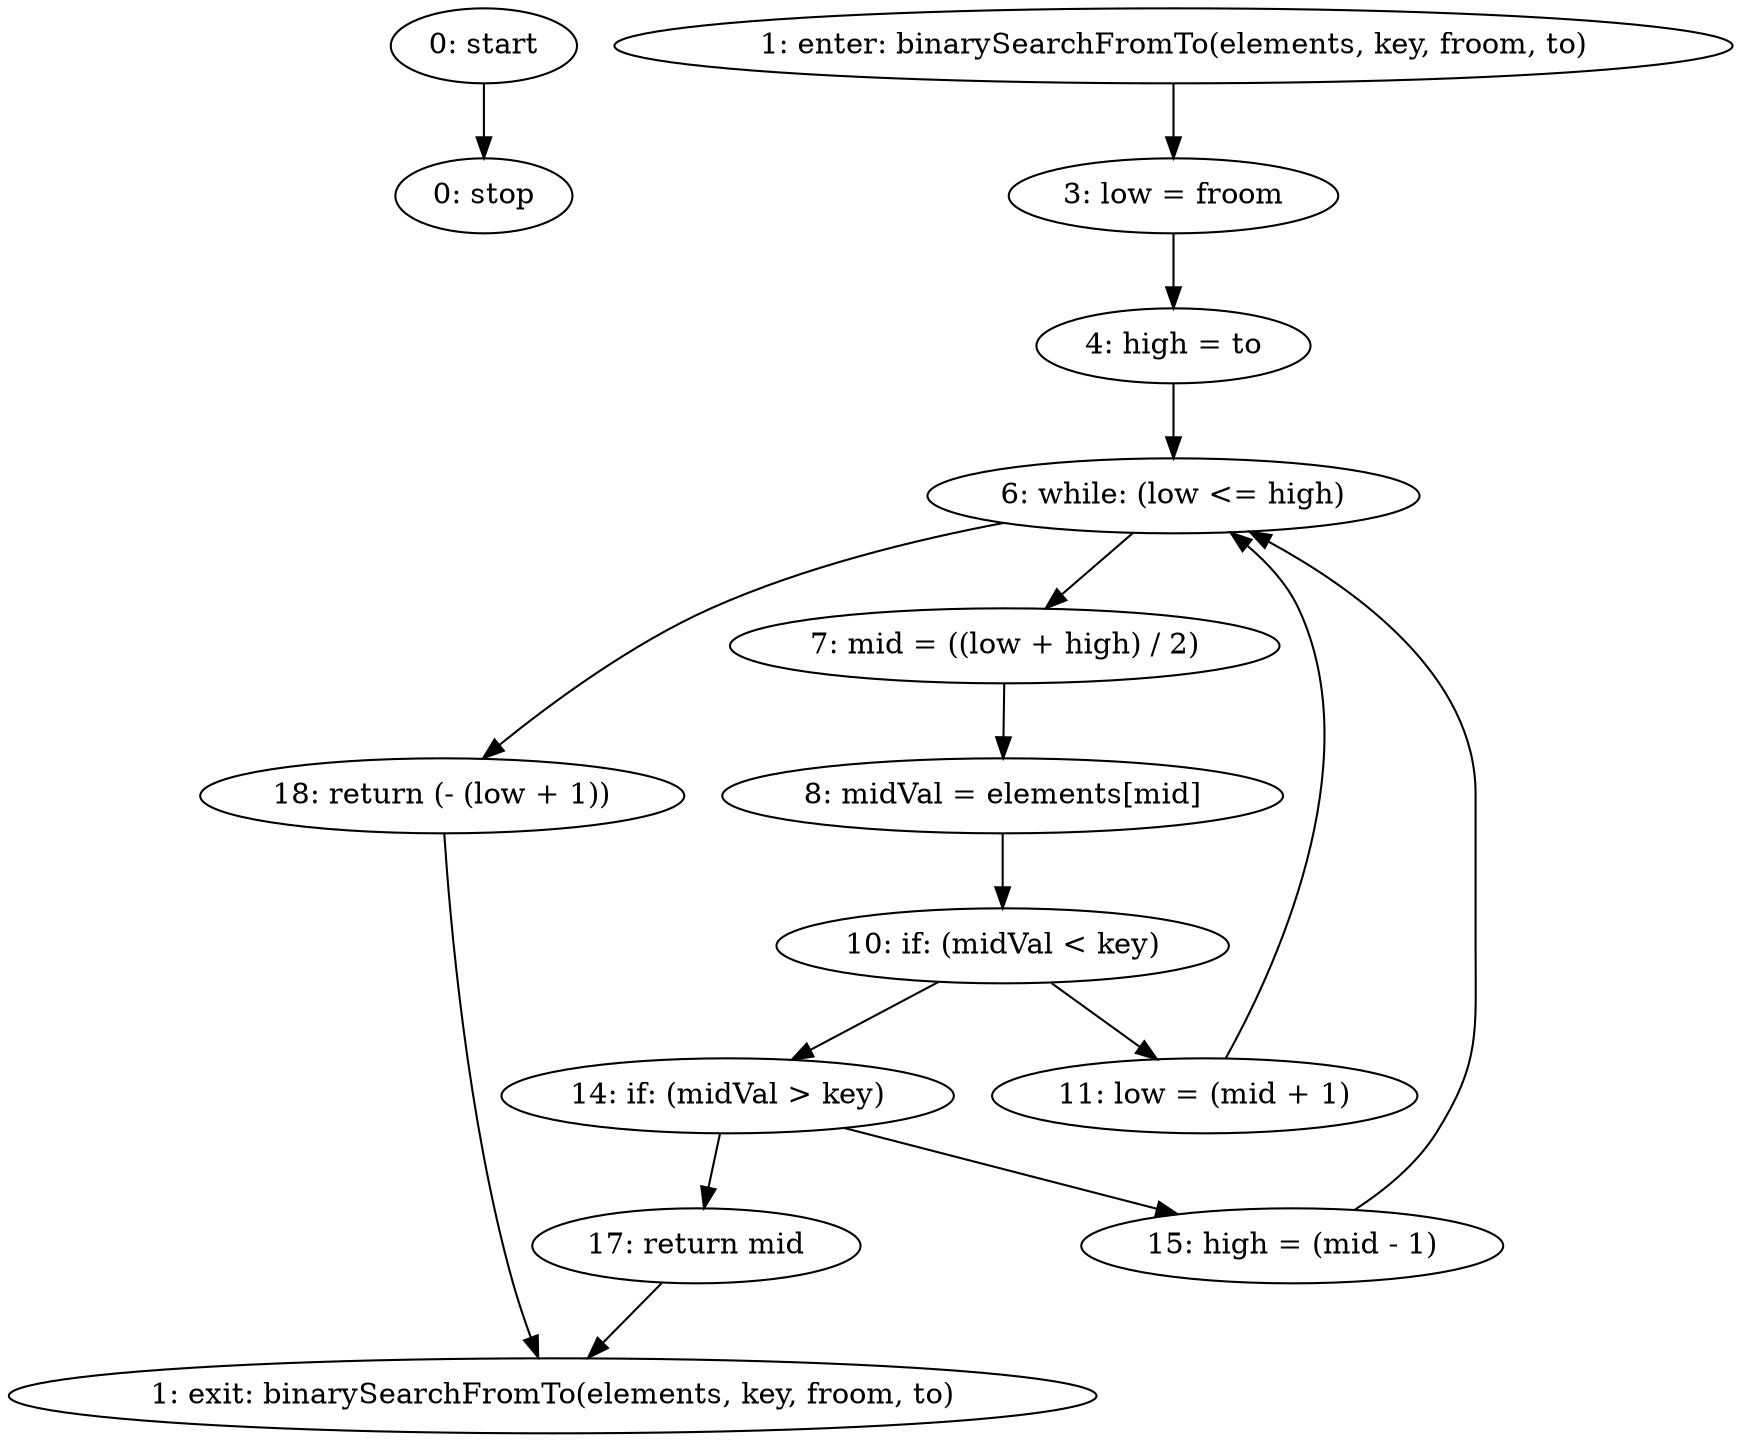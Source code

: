strict digraph "" {
	node [label="\N"];
	0	[label="0: start"];
	14	[label="0: stop"];
	0 -> 14;
	1	[label="1: enter: binarySearchFromTo(elements, key, froom, to)"];
	3	[label="3: low = froom"];
	1 -> 3;
	4	[label="4: high = to"];
	3 -> 4;
	2	[label="1: exit: binarySearchFromTo(elements, key, froom, to)"];
	12	[label="17: return mid"];
	12 -> 2;
	13	[label="18: return (- (low + 1))"];
	13 -> 2;
	5	[label="6: while: (low <= high)"];
	4 -> 5;
	5 -> 13;
	6	[label="7: mid = ((low + high) / 2)"];
	5 -> 6;
	7	[label="8: midVal = elements[mid]"];
	6 -> 7;
	9	[label="11: low = (mid + 1)"];
	9 -> 5;
	11	[label="15: high = (mid - 1)"];
	11 -> 5;
	8	[label="10: if: (midVal < key)"];
	7 -> 8;
	8 -> 9;
	10	[label="14: if: (midVal > key)"];
	8 -> 10;
	10 -> 12;
	10 -> 11;
}
